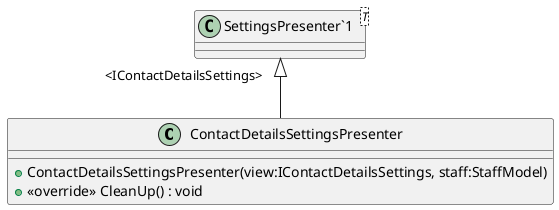 @startuml
class ContactDetailsSettingsPresenter {
    + ContactDetailsSettingsPresenter(view:IContactDetailsSettings, staff:StaffModel)
    + <<override>> CleanUp() : void
}
class "SettingsPresenter`1"<T> {
}
"SettingsPresenter`1" "<IContactDetailsSettings>" <|-- ContactDetailsSettingsPresenter
@enduml
